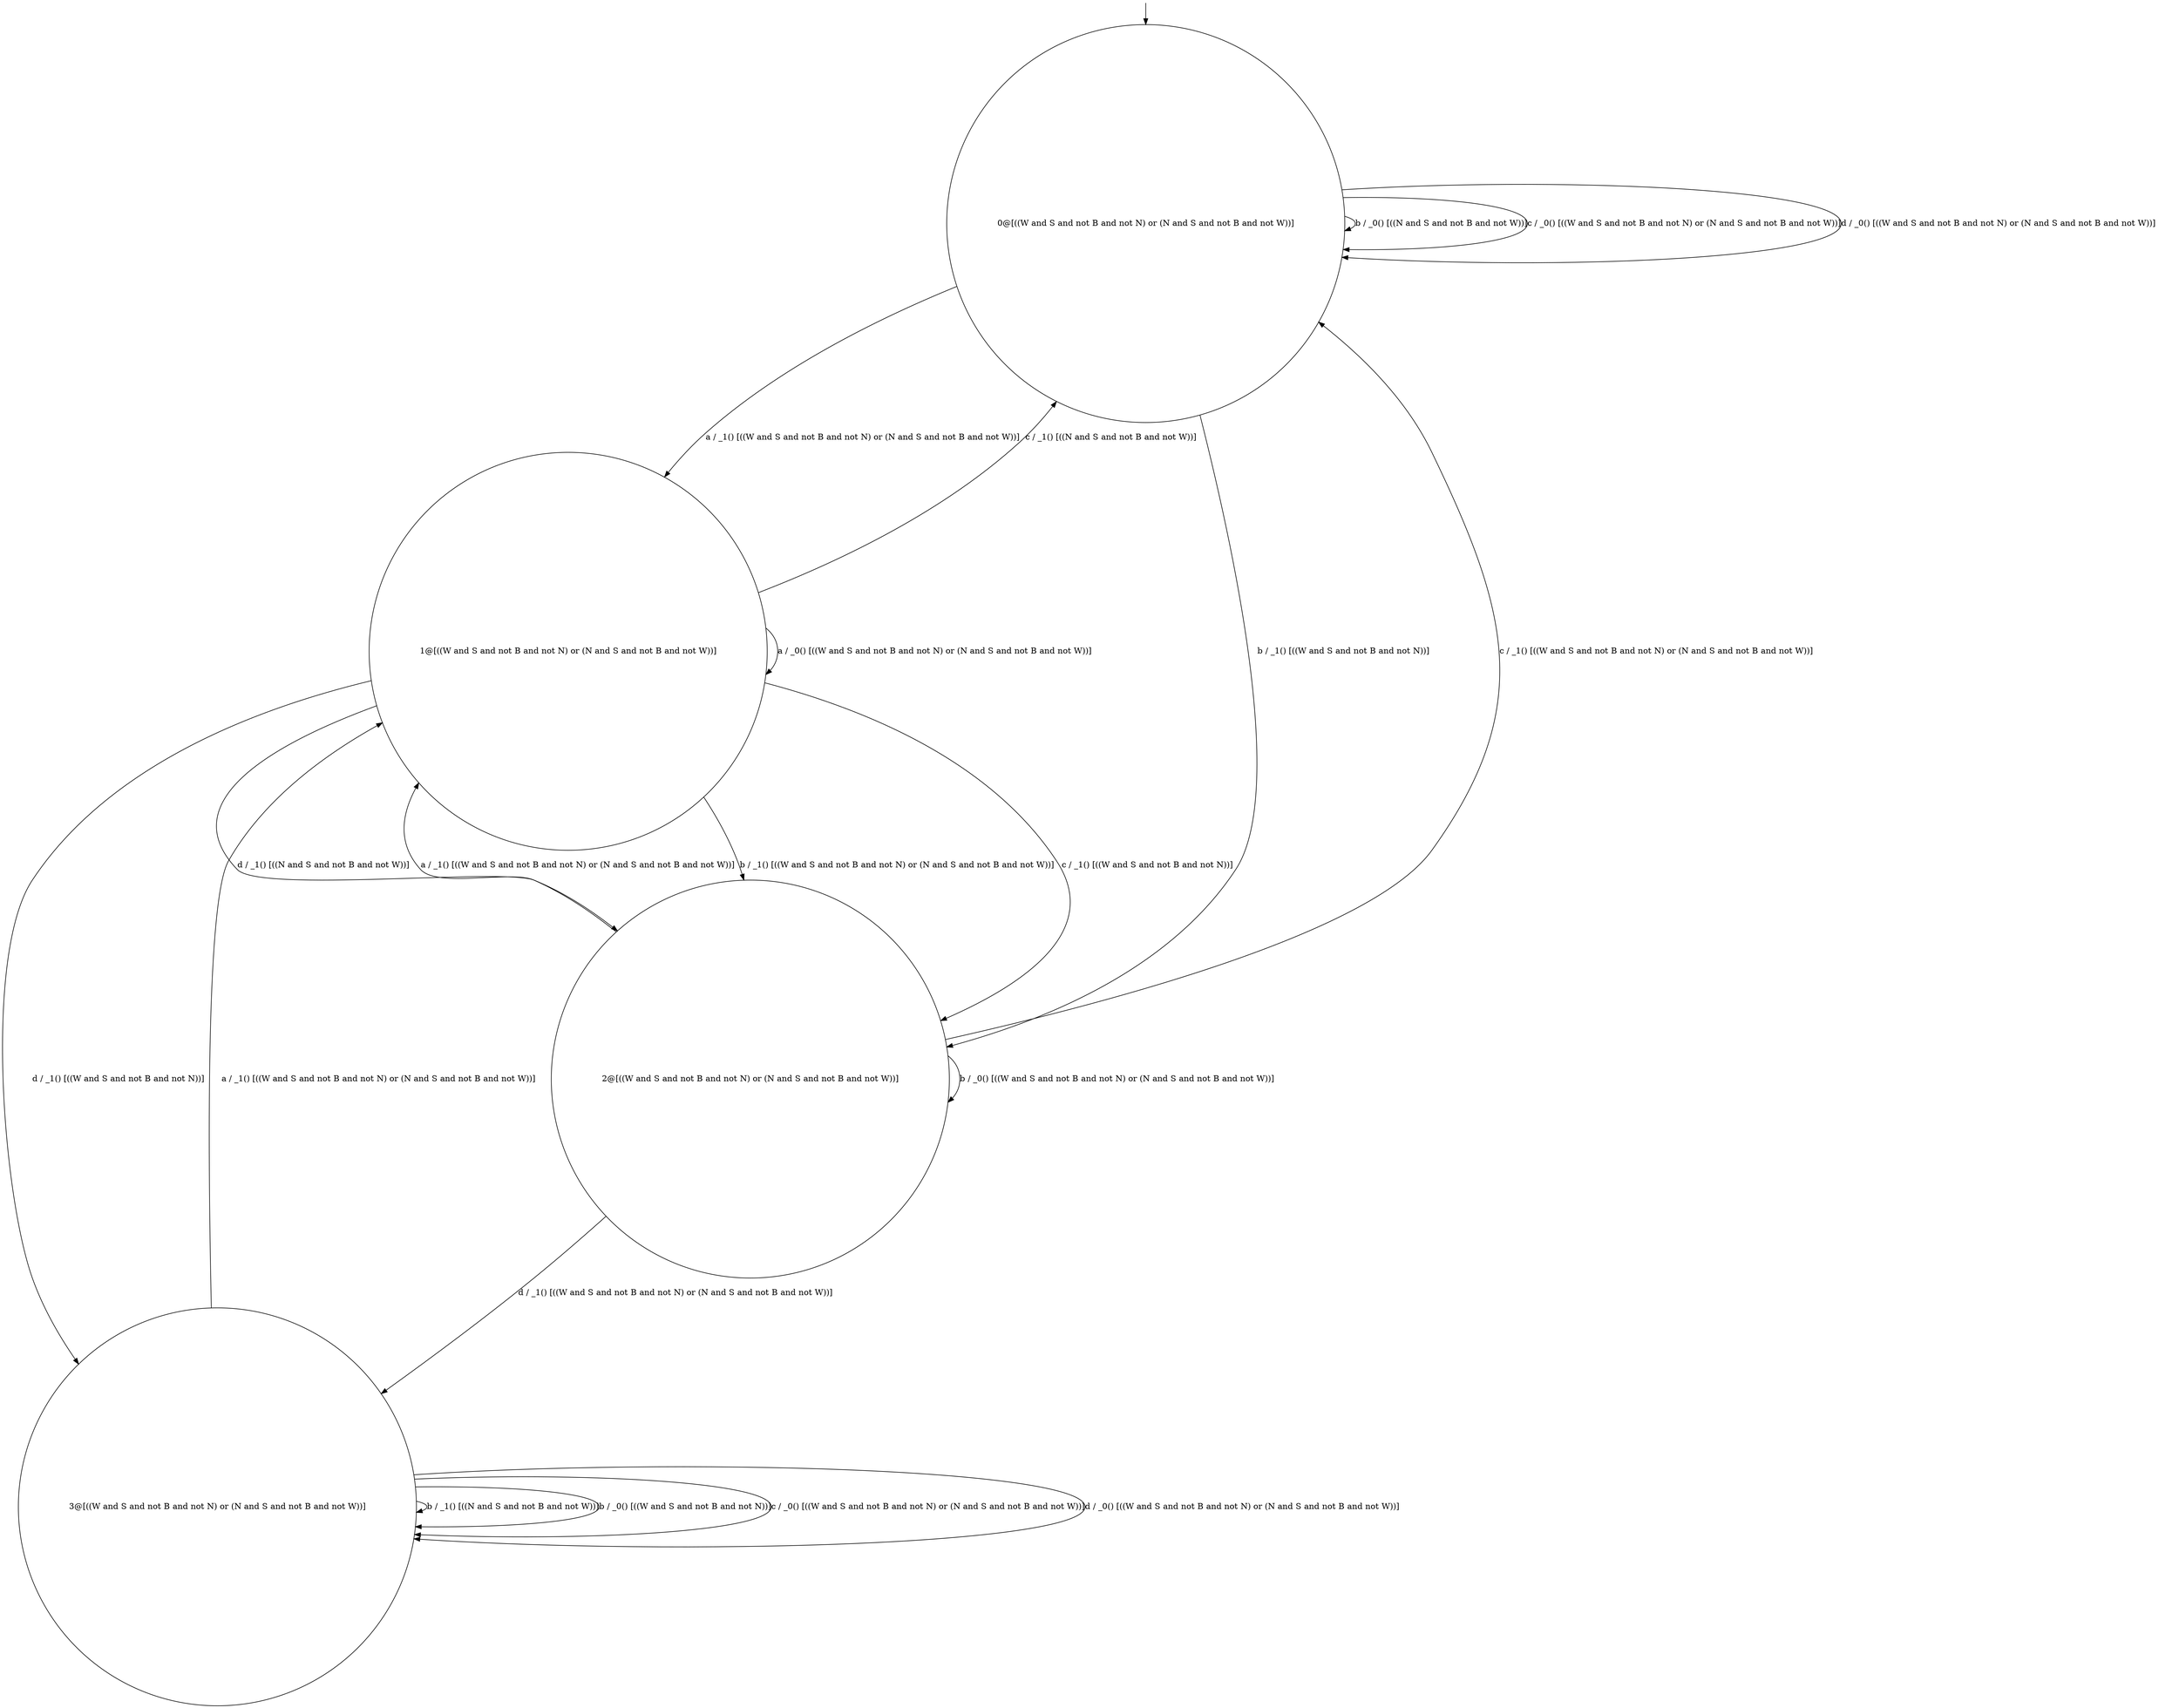 digraph g {
	edge [lblstyle="above, sloped"];
	s0 [shape="circle" label="0@[((W and S and not B and not N) or (N and S and not B and not W))]"];
	s1 [shape="circle" label="1@[((W and S and not B and not N) or (N and S and not B and not W))]"];
	s2 [shape="circle" label="2@[((W and S and not B and not N) or (N and S and not B and not W))]"];
	s3 [shape="circle" label="3@[((W and S and not B and not N) or (N and S and not B and not W))]"];
	s0 -> s1 [label="a / _1() [((W and S and not B and not N) or (N and S and not B and not W))]"];
	s0 -> s2 [label="b / _1() [((W and S and not B and not N))]"];
	s0 -> s0 [label="b / _0() [((N and S and not B and not W))]"];
	s0 -> s0 [label="c / _0() [((W and S and not B and not N) or (N and S and not B and not W))]"];
	s0 -> s0 [label="d / _0() [((W and S and not B and not N) or (N and S and not B and not W))]"];
	s1 -> s1 [label="a / _0() [((W and S and not B and not N) or (N and S and not B and not W))]"];
	s1 -> s2 [label="b / _1() [((W and S and not B and not N) or (N and S and not B and not W))]"];
	s1 -> s2 [label="c / _1() [((W and S and not B and not N))]"];
	s1 -> s0 [label="c / _1() [((N and S and not B and not W))]"];
	s1 -> s3 [label="d / _1() [((W and S and not B and not N))]"];
	s1 -> s2 [label="d / _1() [((N and S and not B and not W))]"];
	s2 -> s1 [label="a / _1() [((W and S and not B and not N) or (N and S and not B and not W))]"];
	s2 -> s2 [label="b / _0() [((W and S and not B and not N) or (N and S and not B and not W))]"];
	s2 -> s0 [label="c / _1() [((W and S and not B and not N) or (N and S and not B and not W))]"];
	s2 -> s3 [label="d / _1() [((W and S and not B and not N) or (N and S and not B and not W))]"];
	s3 -> s1 [label="a / _1() [((W and S and not B and not N) or (N and S and not B and not W))]"];
	s3 -> s3 [label="b / _1() [((N and S and not B and not W))]"];
	s3 -> s3 [label="b / _0() [((W and S and not B and not N))]"];
	s3 -> s3 [label="c / _0() [((W and S and not B and not N) or (N and S and not B and not W))]"];
	s3 -> s3 [label="d / _0() [((W and S and not B and not N) or (N and S and not B and not W))]"];
	__start0 [label="" shape="none" width="0" height="0"];
	__start0 -> s0;
}